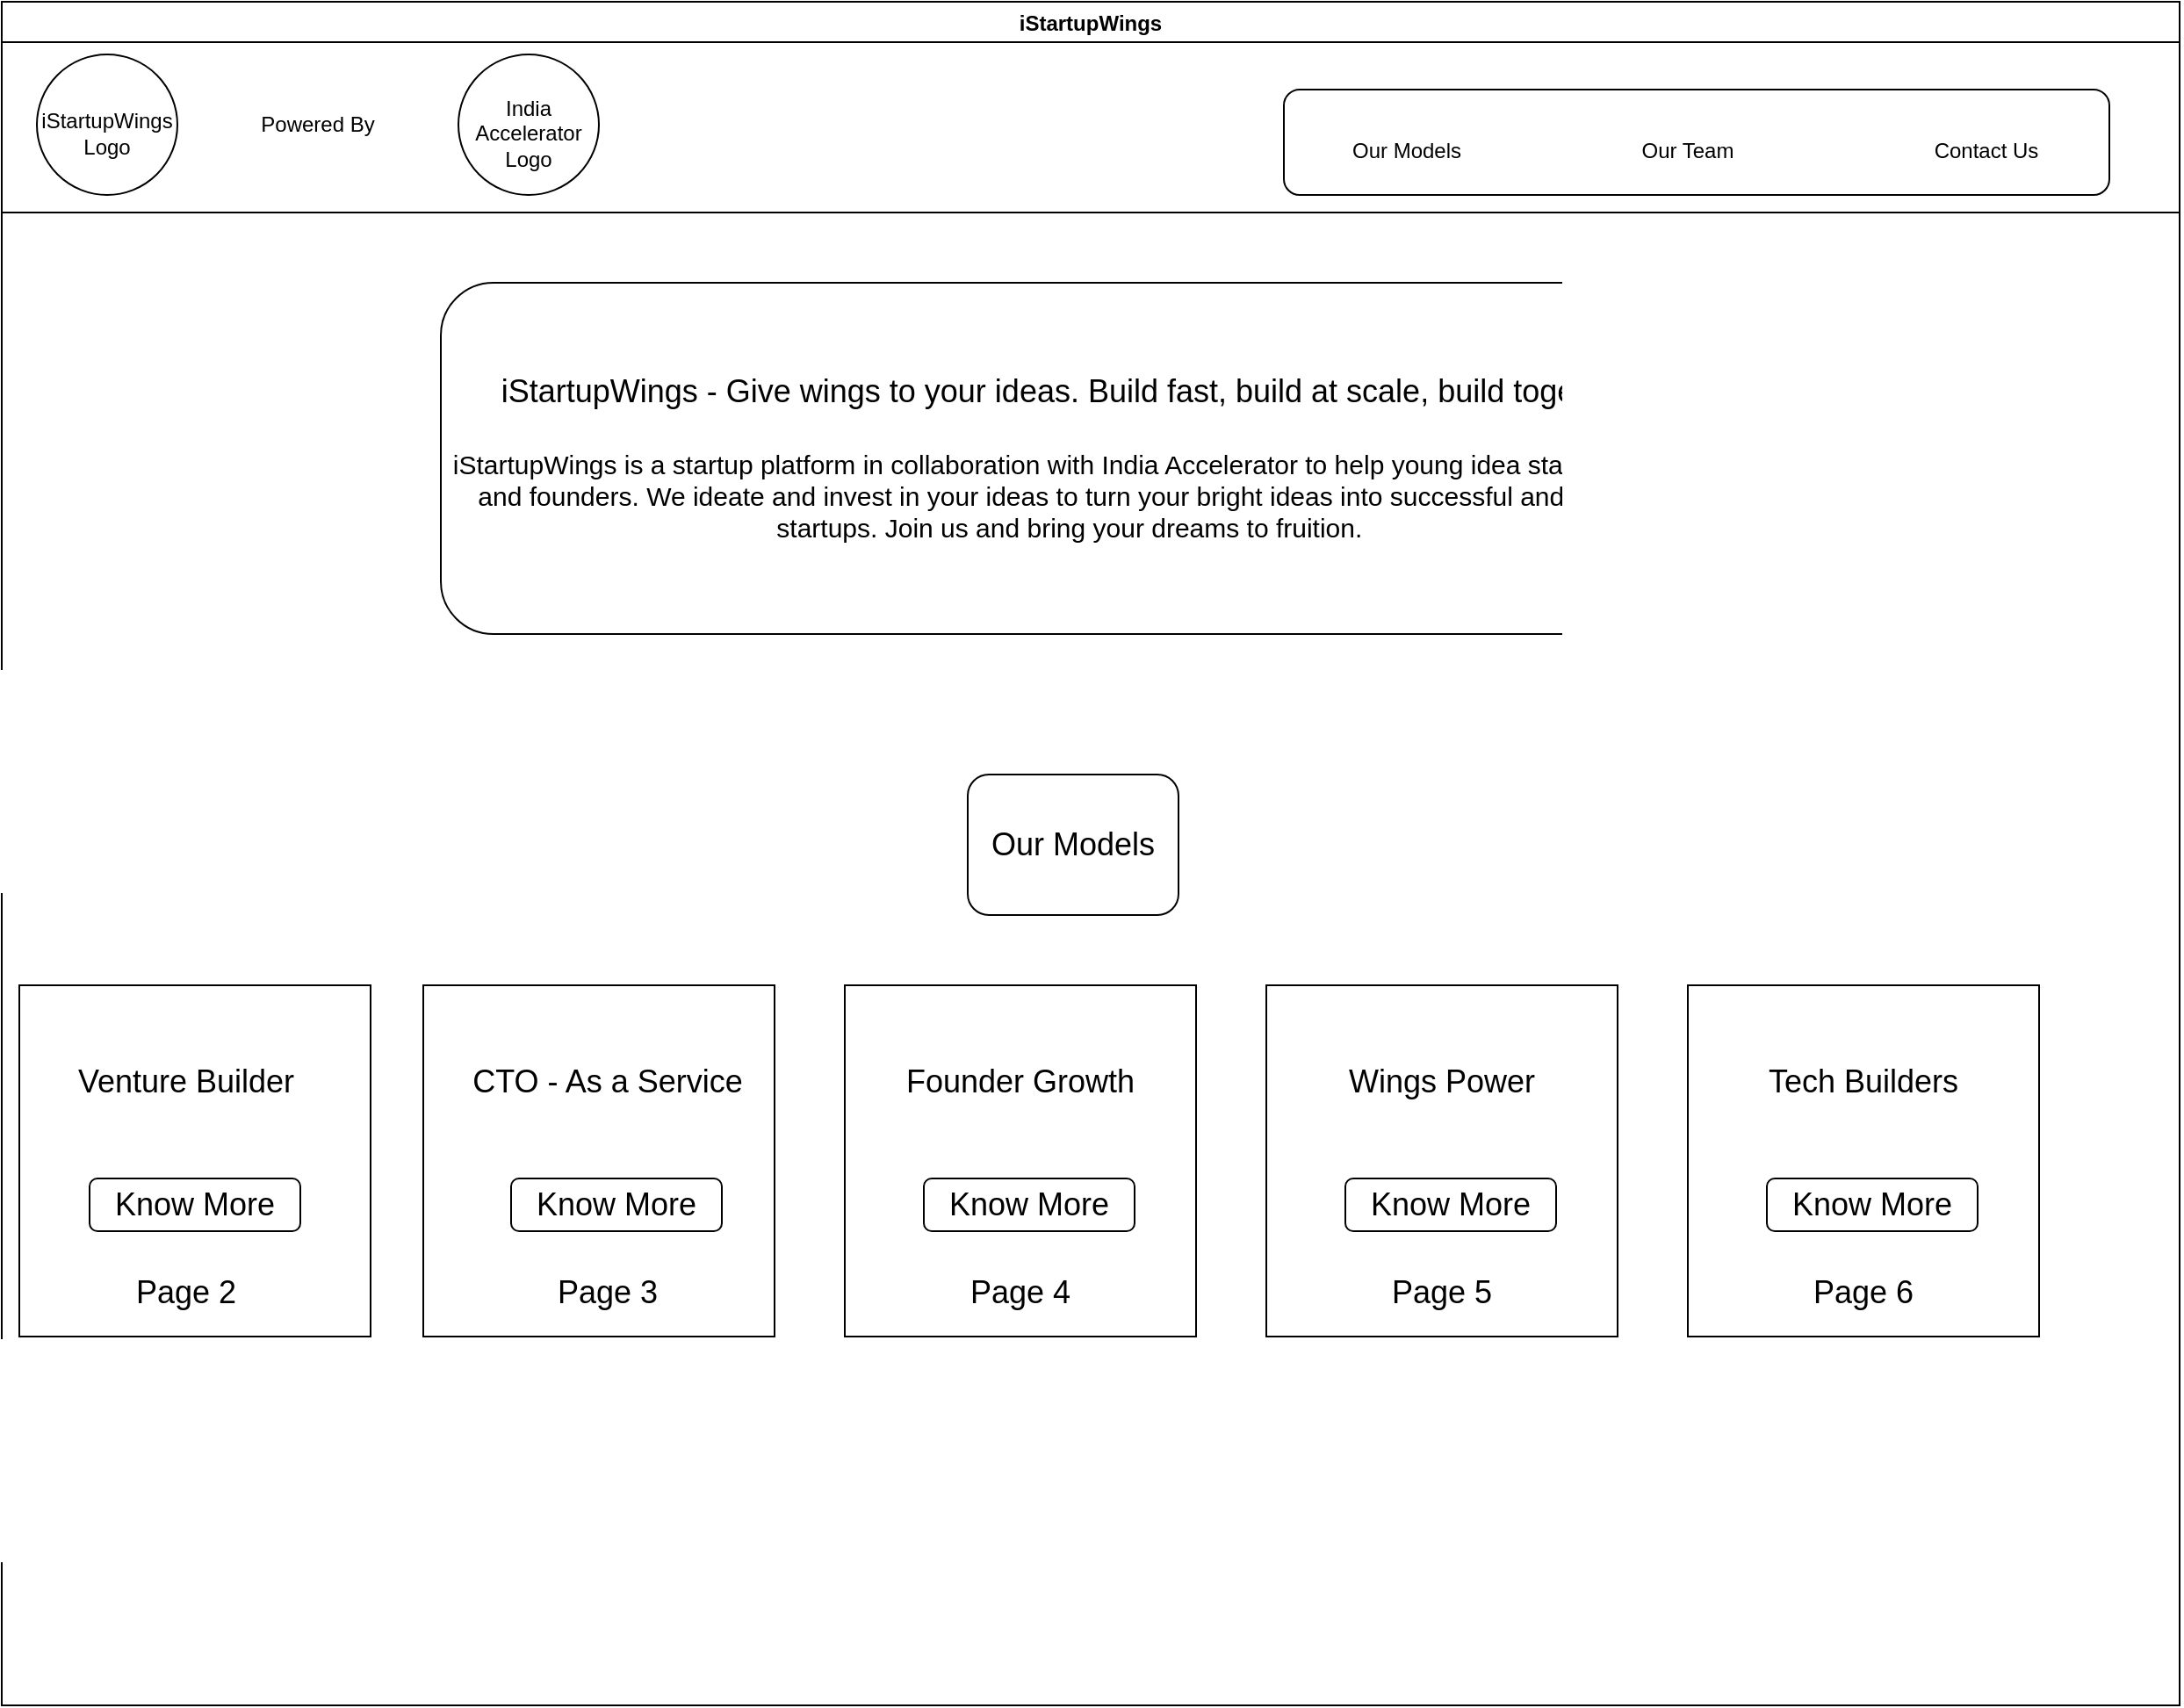<mxfile version="16.2.7" type="github">
  <diagram id="rbAwEeXNuUjx4V6ViA0t" name="Home Page">
    <mxGraphModel dx="946" dy="646" grid="1" gridSize="10" guides="1" tooltips="1" connect="1" arrows="1" fold="1" page="1" pageScale="1" pageWidth="3300" pageHeight="4681" background="#FFFFFF" math="0" shadow="0">
      <root>
        <mxCell id="0" />
        <mxCell id="1" parent="0" />
        <mxCell id="JtJ2rN92n4heIr2tVQup-1" value="iStartupWings" style="swimlane;" vertex="1" parent="1">
          <mxGeometry x="400" y="160" width="1240" height="970" as="geometry" />
        </mxCell>
        <mxCell id="JtJ2rN92n4heIr2tVQup-4" value="" style="ellipse;whiteSpace=wrap;html=1;aspect=fixed;" vertex="1" parent="JtJ2rN92n4heIr2tVQup-1">
          <mxGeometry x="20" y="30" width="80" height="80" as="geometry" />
        </mxCell>
        <mxCell id="JtJ2rN92n4heIr2tVQup-5" value="iStartupWings Logo" style="text;html=1;strokeColor=none;fillColor=none;align=center;verticalAlign=middle;whiteSpace=wrap;rounded=0;" vertex="1" parent="JtJ2rN92n4heIr2tVQup-1">
          <mxGeometry x="30" y="60" width="60" height="30" as="geometry" />
        </mxCell>
        <mxCell id="JtJ2rN92n4heIr2tVQup-6" value="Powered By" style="text;html=1;strokeColor=none;fillColor=none;align=center;verticalAlign=middle;whiteSpace=wrap;rounded=0;" vertex="1" parent="JtJ2rN92n4heIr2tVQup-1">
          <mxGeometry x="130" y="55" width="100" height="30" as="geometry" />
        </mxCell>
        <mxCell id="JtJ2rN92n4heIr2tVQup-7" value="" style="ellipse;whiteSpace=wrap;html=1;aspect=fixed;" vertex="1" parent="JtJ2rN92n4heIr2tVQup-1">
          <mxGeometry x="260" y="30" width="80" height="80" as="geometry" />
        </mxCell>
        <mxCell id="JtJ2rN92n4heIr2tVQup-8" value="India Accelerator Logo" style="text;html=1;strokeColor=none;fillColor=none;align=center;verticalAlign=middle;whiteSpace=wrap;rounded=0;" vertex="1" parent="JtJ2rN92n4heIr2tVQup-1">
          <mxGeometry x="270" y="60" width="60" height="30" as="geometry" />
        </mxCell>
        <mxCell id="JtJ2rN92n4heIr2tVQup-9" value="" style="rounded=1;whiteSpace=wrap;html=1;" vertex="1" parent="JtJ2rN92n4heIr2tVQup-1">
          <mxGeometry x="730" y="50" width="470" height="60" as="geometry" />
        </mxCell>
        <mxCell id="JtJ2rN92n4heIr2tVQup-10" value="Our Models" style="text;html=1;strokeColor=none;fillColor=none;align=center;verticalAlign=middle;whiteSpace=wrap;rounded=0;" vertex="1" parent="JtJ2rN92n4heIr2tVQup-1">
          <mxGeometry x="750" y="70" width="100" height="30" as="geometry" />
        </mxCell>
        <mxCell id="JtJ2rN92n4heIr2tVQup-11" value="Our Team" style="text;html=1;strokeColor=none;fillColor=none;align=center;verticalAlign=middle;whiteSpace=wrap;rounded=0;" vertex="1" parent="JtJ2rN92n4heIr2tVQup-1">
          <mxGeometry x="910" y="70" width="100" height="30" as="geometry" />
        </mxCell>
        <mxCell id="JtJ2rN92n4heIr2tVQup-12" value="Contact Us" style="text;html=1;strokeColor=none;fillColor=none;align=center;verticalAlign=middle;whiteSpace=wrap;rounded=0;" vertex="1" parent="JtJ2rN92n4heIr2tVQup-1">
          <mxGeometry x="1080" y="70" width="100" height="30" as="geometry" />
        </mxCell>
        <mxCell id="JtJ2rN92n4heIr2tVQup-13" value="&lt;div style=&quot;font-size: 18px&quot;&gt;&lt;font style=&quot;font-size: 18px&quot;&gt;iStartupWings - Give wings to your ideas. Build fast, build at scale, build together.&amp;nbsp;&lt;/font&gt;&lt;/div&gt;&lt;div style=&quot;font-size: 18px&quot;&gt;&lt;font style=&quot;font-size: 18px&quot;&gt;&lt;br&gt;&lt;/font&gt;&lt;/div&gt;&lt;div style=&quot;font-size: 15px&quot;&gt;&lt;font style=&quot;font-size: 15px&quot;&gt;iStartupWings is a startup platform in collaboration with India Accelerator to help young idea stage startups and founders. We ideate and invest in your ideas to turn your bright ideas into successful and scalable startups. Join us and bring your dreams to fruition.&amp;nbsp;&lt;/font&gt;&lt;/div&gt;" style="rounded=1;whiteSpace=wrap;html=1;" vertex="1" parent="JtJ2rN92n4heIr2tVQup-1">
          <mxGeometry x="250" y="160" width="720" height="200" as="geometry" />
        </mxCell>
        <mxCell id="JtJ2rN92n4heIr2tVQup-14" value="Our Models" style="rounded=1;whiteSpace=wrap;html=1;fontSize=18;" vertex="1" parent="JtJ2rN92n4heIr2tVQup-1">
          <mxGeometry x="550" y="440" width="120" height="80" as="geometry" />
        </mxCell>
        <mxCell id="JtJ2rN92n4heIr2tVQup-15" value="" style="whiteSpace=wrap;html=1;aspect=fixed;fontSize=18;" vertex="1" parent="JtJ2rN92n4heIr2tVQup-1">
          <mxGeometry x="10" y="560" width="200" height="200" as="geometry" />
        </mxCell>
        <mxCell id="JtJ2rN92n4heIr2tVQup-16" value="" style="whiteSpace=wrap;html=1;aspect=fixed;fontSize=18;" vertex="1" parent="JtJ2rN92n4heIr2tVQup-1">
          <mxGeometry x="240" y="560" width="200" height="200" as="geometry" />
        </mxCell>
        <mxCell id="JtJ2rN92n4heIr2tVQup-17" value="" style="whiteSpace=wrap;html=1;aspect=fixed;fontSize=18;" vertex="1" parent="JtJ2rN92n4heIr2tVQup-1">
          <mxGeometry x="480" y="560" width="200" height="200" as="geometry" />
        </mxCell>
        <mxCell id="JtJ2rN92n4heIr2tVQup-18" value="" style="whiteSpace=wrap;html=1;aspect=fixed;fontSize=18;" vertex="1" parent="JtJ2rN92n4heIr2tVQup-1">
          <mxGeometry x="720" y="560" width="200" height="200" as="geometry" />
        </mxCell>
        <mxCell id="JtJ2rN92n4heIr2tVQup-19" value="" style="whiteSpace=wrap;html=1;aspect=fixed;fontSize=18;" vertex="1" parent="JtJ2rN92n4heIr2tVQup-1">
          <mxGeometry x="960" y="560" width="200" height="200" as="geometry" />
        </mxCell>
        <mxCell id="JtJ2rN92n4heIr2tVQup-20" value="Venture Builder" style="text;html=1;strokeColor=none;fillColor=none;align=center;verticalAlign=middle;whiteSpace=wrap;rounded=0;fontSize=18;" vertex="1" parent="JtJ2rN92n4heIr2tVQup-1">
          <mxGeometry x="20" y="600" width="170" height="30" as="geometry" />
        </mxCell>
        <mxCell id="JtJ2rN92n4heIr2tVQup-21" value="Know More" style="rounded=1;whiteSpace=wrap;html=1;fontSize=18;" vertex="1" parent="JtJ2rN92n4heIr2tVQup-1">
          <mxGeometry x="50" y="670" width="120" height="30" as="geometry" />
        </mxCell>
        <mxCell id="JtJ2rN92n4heIr2tVQup-22" value="Page 2" style="text;html=1;strokeColor=none;fillColor=none;align=center;verticalAlign=middle;whiteSpace=wrap;rounded=0;fontSize=18;" vertex="1" parent="JtJ2rN92n4heIr2tVQup-1">
          <mxGeometry x="70" y="720" width="70" height="30" as="geometry" />
        </mxCell>
        <mxCell id="JtJ2rN92n4heIr2tVQup-23" value="CTO - As a Service" style="text;html=1;strokeColor=none;fillColor=none;align=center;verticalAlign=middle;whiteSpace=wrap;rounded=0;fontSize=18;" vertex="1" parent="JtJ2rN92n4heIr2tVQup-1">
          <mxGeometry x="260" y="600" width="170" height="30" as="geometry" />
        </mxCell>
        <mxCell id="JtJ2rN92n4heIr2tVQup-24" value="Know More" style="rounded=1;whiteSpace=wrap;html=1;fontSize=18;" vertex="1" parent="JtJ2rN92n4heIr2tVQup-1">
          <mxGeometry x="290" y="670" width="120" height="30" as="geometry" />
        </mxCell>
        <mxCell id="JtJ2rN92n4heIr2tVQup-25" value="Page 3" style="text;html=1;strokeColor=none;fillColor=none;align=center;verticalAlign=middle;whiteSpace=wrap;rounded=0;fontSize=18;" vertex="1" parent="JtJ2rN92n4heIr2tVQup-1">
          <mxGeometry x="310" y="720" width="70" height="30" as="geometry" />
        </mxCell>
        <mxCell id="JtJ2rN92n4heIr2tVQup-26" value="Founder Growth" style="text;html=1;strokeColor=none;fillColor=none;align=center;verticalAlign=middle;whiteSpace=wrap;rounded=0;fontSize=18;" vertex="1" parent="JtJ2rN92n4heIr2tVQup-1">
          <mxGeometry x="495" y="600" width="170" height="30" as="geometry" />
        </mxCell>
        <mxCell id="JtJ2rN92n4heIr2tVQup-27" value="Know More" style="rounded=1;whiteSpace=wrap;html=1;fontSize=18;" vertex="1" parent="JtJ2rN92n4heIr2tVQup-1">
          <mxGeometry x="525" y="670" width="120" height="30" as="geometry" />
        </mxCell>
        <mxCell id="JtJ2rN92n4heIr2tVQup-28" value="Page 4" style="text;html=1;strokeColor=none;fillColor=none;align=center;verticalAlign=middle;whiteSpace=wrap;rounded=0;fontSize=18;" vertex="1" parent="JtJ2rN92n4heIr2tVQup-1">
          <mxGeometry x="545" y="720" width="70" height="30" as="geometry" />
        </mxCell>
        <mxCell id="JtJ2rN92n4heIr2tVQup-29" value="Wings Power" style="text;html=1;strokeColor=none;fillColor=none;align=center;verticalAlign=middle;whiteSpace=wrap;rounded=0;fontSize=18;" vertex="1" parent="JtJ2rN92n4heIr2tVQup-1">
          <mxGeometry x="735" y="600" width="170" height="30" as="geometry" />
        </mxCell>
        <mxCell id="JtJ2rN92n4heIr2tVQup-30" value="Know More" style="rounded=1;whiteSpace=wrap;html=1;fontSize=18;" vertex="1" parent="JtJ2rN92n4heIr2tVQup-1">
          <mxGeometry x="765" y="670" width="120" height="30" as="geometry" />
        </mxCell>
        <mxCell id="JtJ2rN92n4heIr2tVQup-31" value="Page 5" style="text;html=1;strokeColor=none;fillColor=none;align=center;verticalAlign=middle;whiteSpace=wrap;rounded=0;fontSize=18;" vertex="1" parent="JtJ2rN92n4heIr2tVQup-1">
          <mxGeometry x="785" y="720" width="70" height="30" as="geometry" />
        </mxCell>
        <mxCell id="JtJ2rN92n4heIr2tVQup-32" value="Tech Builders" style="text;html=1;strokeColor=none;fillColor=none;align=center;verticalAlign=middle;whiteSpace=wrap;rounded=0;fontSize=18;" vertex="1" parent="JtJ2rN92n4heIr2tVQup-1">
          <mxGeometry x="975" y="600" width="170" height="30" as="geometry" />
        </mxCell>
        <mxCell id="JtJ2rN92n4heIr2tVQup-33" value="Know More" style="rounded=1;whiteSpace=wrap;html=1;fontSize=18;" vertex="1" parent="JtJ2rN92n4heIr2tVQup-1">
          <mxGeometry x="1005" y="670" width="120" height="30" as="geometry" />
        </mxCell>
        <mxCell id="JtJ2rN92n4heIr2tVQup-34" value="Page 6" style="text;html=1;strokeColor=none;fillColor=none;align=center;verticalAlign=middle;whiteSpace=wrap;rounded=0;fontSize=18;" vertex="1" parent="JtJ2rN92n4heIr2tVQup-1">
          <mxGeometry x="1025" y="720" width="70" height="30" as="geometry" />
        </mxCell>
        <mxCell id="JtJ2rN92n4heIr2tVQup-3" value="" style="endArrow=none;html=1;rounded=0;" edge="1" parent="1">
          <mxGeometry width="50" height="50" relative="1" as="geometry">
            <mxPoint x="400" y="280" as="sourcePoint" />
            <mxPoint x="1640" y="280" as="targetPoint" />
          </mxGeometry>
        </mxCell>
      </root>
    </mxGraphModel>
  </diagram>
</mxfile>

